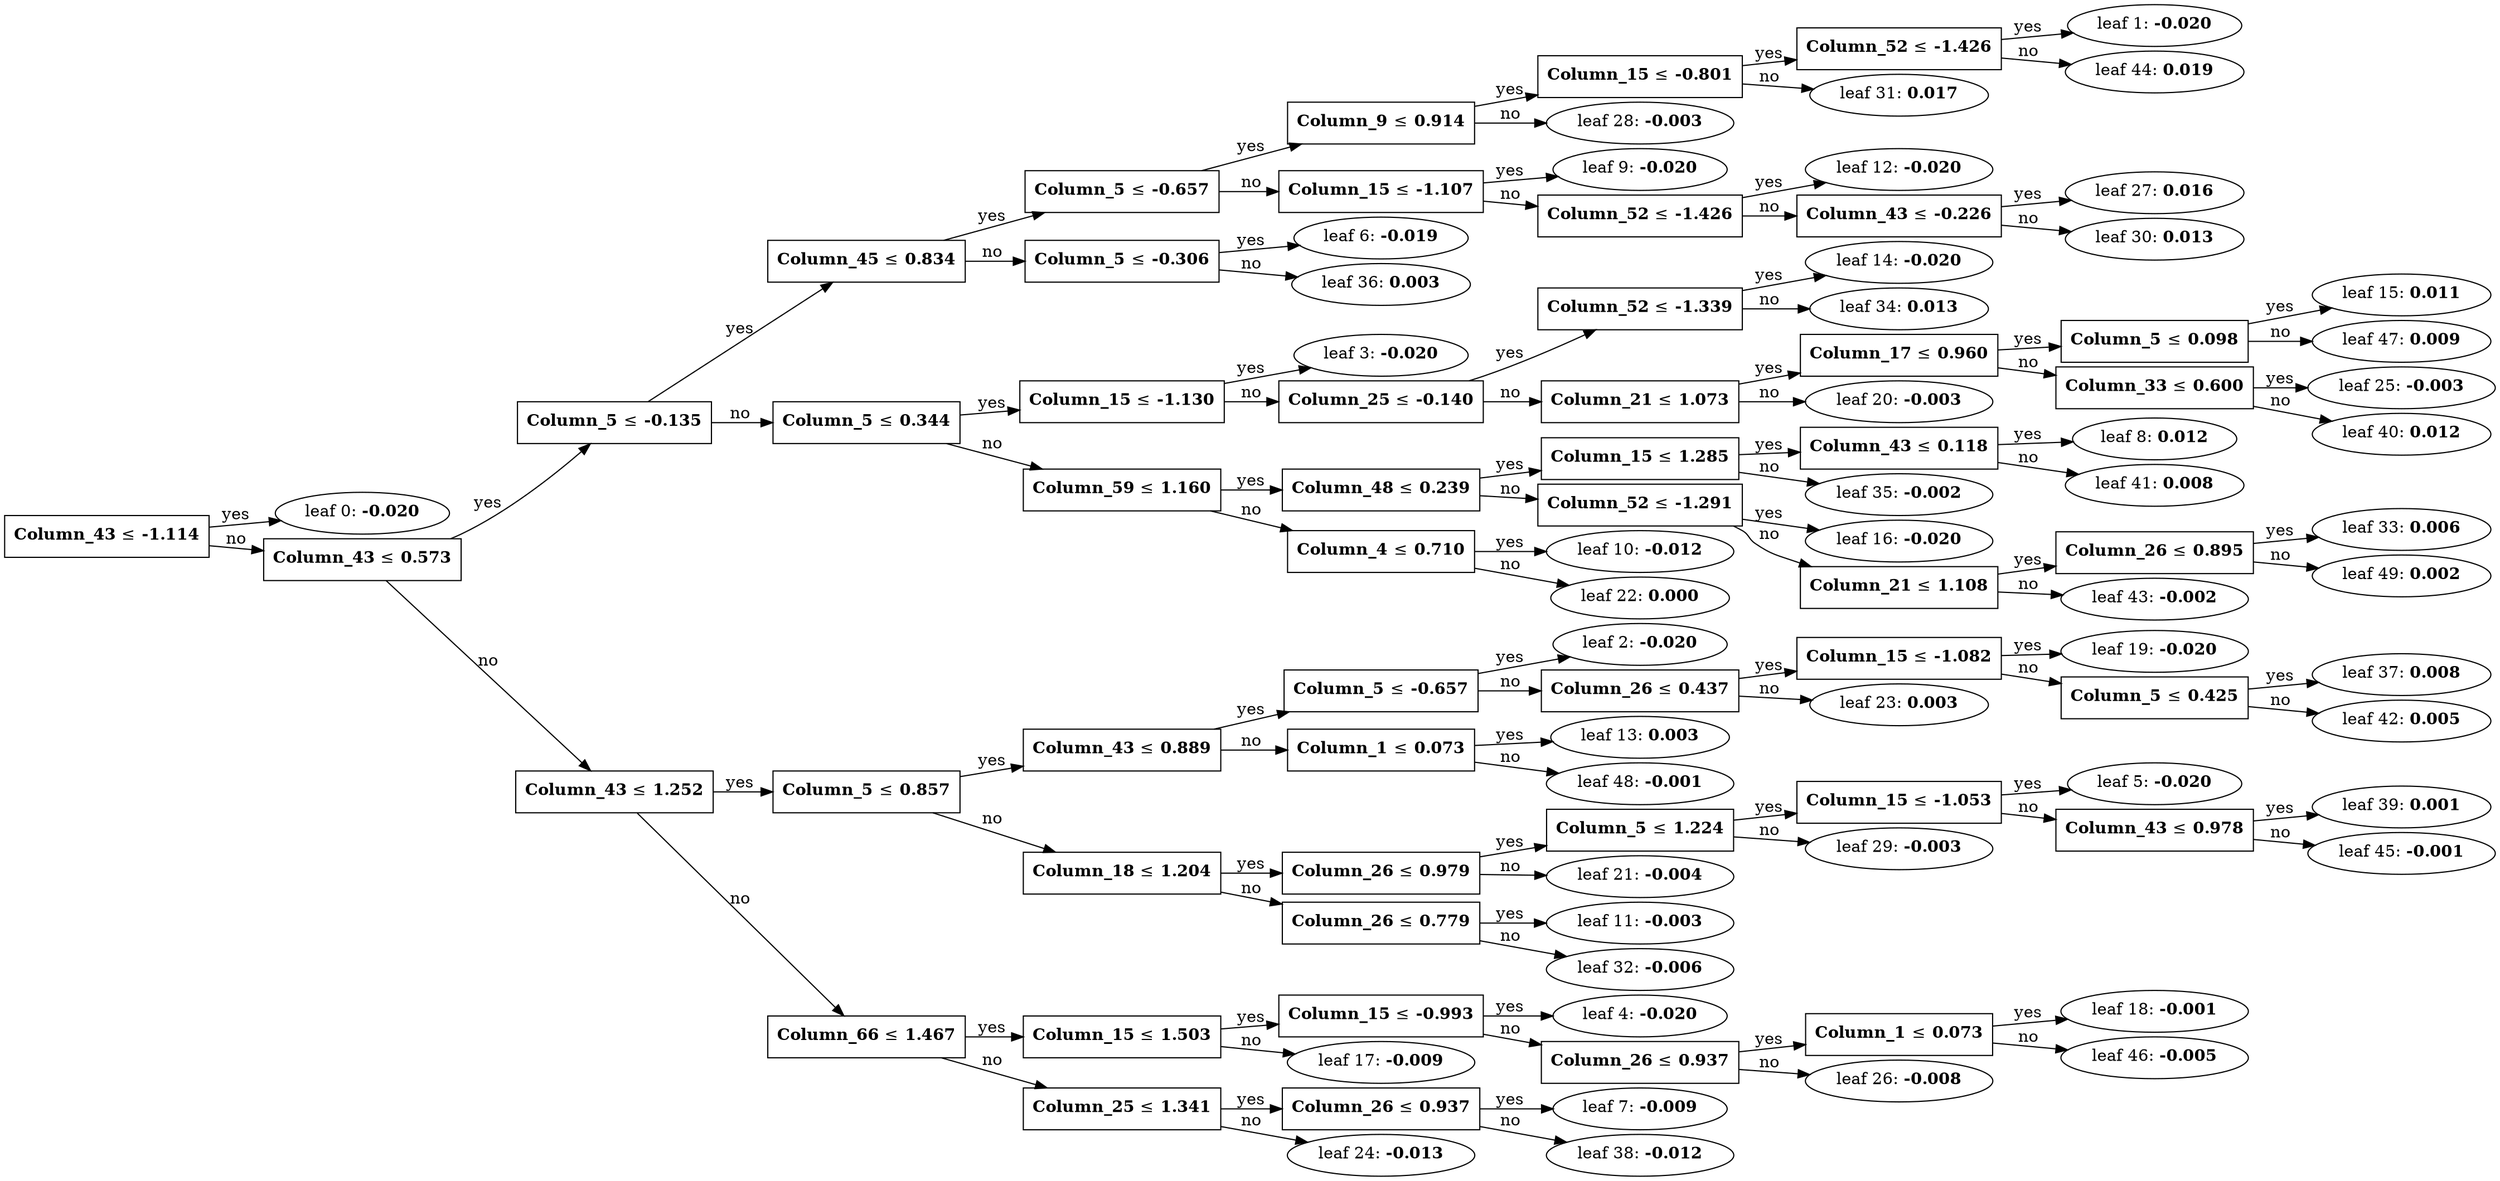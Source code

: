 digraph {
	graph [nodesep=0.05 rankdir=LR ranksep=0.3]
	split0 [label=<<B>Column_43</B> &#8804; <B>-1.114</B>> fillcolor=white shape=rectangle style=""]
	leaf0 [label=<leaf 0: <B>-0.020</B>>]
	split0 -> leaf0 [label=yes]
	split1 [label=<<B>Column_43</B> &#8804; <B>0.573</B>> fillcolor=white shape=rectangle style=""]
	split2 [label=<<B>Column_5</B> &#8804; <B>-0.135</B>> fillcolor=white shape=rectangle style=""]
	split5 [label=<<B>Column_45</B> &#8804; <B>0.834</B>> fillcolor=white shape=rectangle style=""]
	split8 [label=<<B>Column_5</B> &#8804; <B>-0.657</B>> fillcolor=white shape=rectangle style=""]
	split27 [label=<<B>Column_9</B> &#8804; <B>0.914</B>> fillcolor=white shape=rectangle style=""]
	split30 [label=<<B>Column_15</B> &#8804; <B>-0.801</B>> fillcolor=white shape=rectangle style=""]
	split43 [label=<<B>Column_52</B> &#8804; <B>-1.426</B>> fillcolor=white shape=rectangle style=""]
	leaf1 [label=<leaf 1: <B>-0.020</B>>]
	split43 -> leaf1 [label=yes]
	leaf44 [label=<leaf 44: <B>0.019</B>>]
	split43 -> leaf44 [label=no]
	split30 -> split43 [label=yes]
	leaf31 [label=<leaf 31: <B>0.017</B>>]
	split30 -> leaf31 [label=no]
	split27 -> split30 [label=yes]
	leaf28 [label=<leaf 28: <B>-0.003</B>>]
	split27 -> leaf28 [label=no]
	split8 -> split27 [label=yes]
	split11 [label=<<B>Column_15</B> &#8804; <B>-1.107</B>> fillcolor=white shape=rectangle style=""]
	leaf9 [label=<leaf 9: <B>-0.020</B>>]
	split11 -> leaf9 [label=yes]
	split26 [label=<<B>Column_52</B> &#8804; <B>-1.426</B>> fillcolor=white shape=rectangle style=""]
	leaf12 [label=<leaf 12: <B>-0.020</B>>]
	split26 -> leaf12 [label=yes]
	split29 [label=<<B>Column_43</B> &#8804; <B>-0.226</B>> fillcolor=white shape=rectangle style=""]
	leaf27 [label=<leaf 27: <B>0.016</B>>]
	split29 -> leaf27 [label=yes]
	leaf30 [label=<leaf 30: <B>0.013</B>>]
	split29 -> leaf30 [label=no]
	split26 -> split29 [label=no]
	split11 -> split26 [label=no]
	split8 -> split11 [label=no]
	split5 -> split8 [label=yes]
	split35 [label=<<B>Column_5</B> &#8804; <B>-0.306</B>> fillcolor=white shape=rectangle style=""]
	leaf6 [label=<leaf 6: <B>-0.019</B>>]
	split35 -> leaf6 [label=yes]
	leaf36 [label=<leaf 36: <B>0.003</B>>]
	split35 -> leaf36 [label=no]
	split5 -> split35 [label=no]
	split2 -> split5 [label=yes]
	split7 [label=<<B>Column_5</B> &#8804; <B>0.344</B>> fillcolor=white shape=rectangle style=""]
	split13 [label=<<B>Column_15</B> &#8804; <B>-1.130</B>> fillcolor=white shape=rectangle style=""]
	leaf3 [label=<leaf 3: <B>-0.020</B>>]
	split13 -> leaf3 [label=yes]
	split14 [label=<<B>Column_25</B> &#8804; <B>-0.140</B>> fillcolor=white shape=rectangle style=""]
	split33 [label=<<B>Column_52</B> &#8804; <B>-1.339</B>> fillcolor=white shape=rectangle style=""]
	leaf14 [label=<leaf 14: <B>-0.020</B>>]
	split33 -> leaf14 [label=yes]
	leaf34 [label=<leaf 34: <B>0.013</B>>]
	split33 -> leaf34 [label=no]
	split14 -> split33 [label=yes]
	split19 [label=<<B>Column_21</B> &#8804; <B>1.073</B>> fillcolor=white shape=rectangle style=""]
	split24 [label=<<B>Column_17</B> &#8804; <B>0.960</B>> fillcolor=white shape=rectangle style=""]
	split46 [label=<<B>Column_5</B> &#8804; <B>0.098</B>> fillcolor=white shape=rectangle style=""]
	leaf15 [label=<leaf 15: <B>0.011</B>>]
	split46 -> leaf15 [label=yes]
	leaf47 [label=<leaf 47: <B>0.009</B>>]
	split46 -> leaf47 [label=no]
	split24 -> split46 [label=yes]
	split39 [label=<<B>Column_33</B> &#8804; <B>0.600</B>> fillcolor=white shape=rectangle style=""]
	leaf25 [label=<leaf 25: <B>-0.003</B>>]
	split39 -> leaf25 [label=yes]
	leaf40 [label=<leaf 40: <B>0.012</B>>]
	split39 -> leaf40 [label=no]
	split24 -> split39 [label=no]
	split19 -> split24 [label=yes]
	leaf20 [label=<leaf 20: <B>-0.003</B>>]
	split19 -> leaf20 [label=no]
	split14 -> split19 [label=no]
	split13 -> split14 [label=no]
	split7 -> split13 [label=yes]
	split9 [label=<<B>Column_59</B> &#8804; <B>1.160</B>> fillcolor=white shape=rectangle style=""]
	split15 [label=<<B>Column_48</B> &#8804; <B>0.239</B>> fillcolor=white shape=rectangle style=""]
	split34 [label=<<B>Column_15</B> &#8804; <B>1.285</B>> fillcolor=white shape=rectangle style=""]
	split40 [label=<<B>Column_43</B> &#8804; <B>0.118</B>> fillcolor=white shape=rectangle style=""]
	leaf8 [label=<leaf 8: <B>0.012</B>>]
	split40 -> leaf8 [label=yes]
	leaf41 [label=<leaf 41: <B>0.008</B>>]
	split40 -> leaf41 [label=no]
	split34 -> split40 [label=yes]
	leaf35 [label=<leaf 35: <B>-0.002</B>>]
	split34 -> leaf35 [label=no]
	split15 -> split34 [label=yes]
	split32 [label=<<B>Column_52</B> &#8804; <B>-1.291</B>> fillcolor=white shape=rectangle style=""]
	leaf16 [label=<leaf 16: <B>-0.020</B>>]
	split32 -> leaf16 [label=yes]
	split42 [label=<<B>Column_21</B> &#8804; <B>1.108</B>> fillcolor=white shape=rectangle style=""]
	split48 [label=<<B>Column_26</B> &#8804; <B>0.895</B>> fillcolor=white shape=rectangle style=""]
	leaf33 [label=<leaf 33: <B>0.006</B>>]
	split48 -> leaf33 [label=yes]
	leaf49 [label=<leaf 49: <B>0.002</B>>]
	split48 -> leaf49 [label=no]
	split42 -> split48 [label=yes]
	leaf43 [label=<leaf 43: <B>-0.002</B>>]
	split42 -> leaf43 [label=no]
	split32 -> split42 [label=no]
	split15 -> split32 [label=no]
	split9 -> split15 [label=yes]
	split21 [label=<<B>Column_4</B> &#8804; <B>0.710</B>> fillcolor=white shape=rectangle style=""]
	leaf10 [label=<leaf 10: <B>-0.012</B>>]
	split21 -> leaf10 [label=yes]
	leaf22 [label=<leaf 22: <B>0.000</B>>]
	split21 -> leaf22 [label=no]
	split9 -> split21 [label=no]
	split7 -> split9 [label=no]
	split2 -> split7 [label=no]
	split1 -> split2 [label=yes]
	split3 [label=<<B>Column_43</B> &#8804; <B>1.252</B>> fillcolor=white shape=rectangle style=""]
	split4 [label=<<B>Column_5</B> &#8804; <B>0.857</B>> fillcolor=white shape=rectangle style=""]
	split12 [label=<<B>Column_43</B> &#8804; <B>0.889</B>> fillcolor=white shape=rectangle style=""]
	split18 [label=<<B>Column_5</B> &#8804; <B>-0.657</B>> fillcolor=white shape=rectangle style=""]
	leaf2 [label=<leaf 2: <B>-0.020</B>>]
	split18 -> leaf2 [label=yes]
	split22 [label=<<B>Column_26</B> &#8804; <B>0.437</B>> fillcolor=white shape=rectangle style=""]
	split36 [label=<<B>Column_15</B> &#8804; <B>-1.082</B>> fillcolor=white shape=rectangle style=""]
	leaf19 [label=<leaf 19: <B>-0.020</B>>]
	split36 -> leaf19 [label=yes]
	split41 [label=<<B>Column_5</B> &#8804; <B>0.425</B>> fillcolor=white shape=rectangle style=""]
	leaf37 [label=<leaf 37: <B>0.008</B>>]
	split41 -> leaf37 [label=yes]
	leaf42 [label=<leaf 42: <B>0.005</B>>]
	split41 -> leaf42 [label=no]
	split36 -> split41 [label=no]
	split22 -> split36 [label=yes]
	leaf23 [label=<leaf 23: <B>0.003</B>>]
	split22 -> leaf23 [label=no]
	split18 -> split22 [label=no]
	split12 -> split18 [label=yes]
	split47 [label=<<B>Column_1</B> &#8804; <B>0.073</B>> fillcolor=white shape=rectangle style=""]
	leaf13 [label=<leaf 13: <B>0.003</B>>]
	split47 -> leaf13 [label=yes]
	leaf48 [label=<leaf 48: <B>-0.001</B>>]
	split47 -> leaf48 [label=no]
	split12 -> split47 [label=no]
	split4 -> split12 [label=yes]
	split10 [label=<<B>Column_18</B> &#8804; <B>1.204</B>> fillcolor=white shape=rectangle style=""]
	split20 [label=<<B>Column_26</B> &#8804; <B>0.979</B>> fillcolor=white shape=rectangle style=""]
	split28 [label=<<B>Column_5</B> &#8804; <B>1.224</B>> fillcolor=white shape=rectangle style=""]
	split38 [label=<<B>Column_15</B> &#8804; <B>-1.053</B>> fillcolor=white shape=rectangle style=""]
	leaf5 [label=<leaf 5: <B>-0.020</B>>]
	split38 -> leaf5 [label=yes]
	split44 [label=<<B>Column_43</B> &#8804; <B>0.978</B>> fillcolor=white shape=rectangle style=""]
	leaf39 [label=<leaf 39: <B>0.001</B>>]
	split44 -> leaf39 [label=yes]
	leaf45 [label=<leaf 45: <B>-0.001</B>>]
	split44 -> leaf45 [label=no]
	split38 -> split44 [label=no]
	split28 -> split38 [label=yes]
	leaf29 [label=<leaf 29: <B>-0.003</B>>]
	split28 -> leaf29 [label=no]
	split20 -> split28 [label=yes]
	leaf21 [label=<leaf 21: <B>-0.004</B>>]
	split20 -> leaf21 [label=no]
	split10 -> split20 [label=yes]
	split31 [label=<<B>Column_26</B> &#8804; <B>0.779</B>> fillcolor=white shape=rectangle style=""]
	leaf11 [label=<leaf 11: <B>-0.003</B>>]
	split31 -> leaf11 [label=yes]
	leaf32 [label=<leaf 32: <B>-0.006</B>>]
	split31 -> leaf32 [label=no]
	split10 -> split31 [label=no]
	split4 -> split10 [label=no]
	split3 -> split4 [label=yes]
	split6 [label=<<B>Column_66</B> &#8804; <B>1.467</B>> fillcolor=white shape=rectangle style=""]
	split16 [label=<<B>Column_15</B> &#8804; <B>1.503</B>> fillcolor=white shape=rectangle style=""]
	split17 [label=<<B>Column_15</B> &#8804; <B>-0.993</B>> fillcolor=white shape=rectangle style=""]
	leaf4 [label=<leaf 4: <B>-0.020</B>>]
	split17 -> leaf4 [label=yes]
	split25 [label=<<B>Column_26</B> &#8804; <B>0.937</B>> fillcolor=white shape=rectangle style=""]
	split45 [label=<<B>Column_1</B> &#8804; <B>0.073</B>> fillcolor=white shape=rectangle style=""]
	leaf18 [label=<leaf 18: <B>-0.001</B>>]
	split45 -> leaf18 [label=yes]
	leaf46 [label=<leaf 46: <B>-0.005</B>>]
	split45 -> leaf46 [label=no]
	split25 -> split45 [label=yes]
	leaf26 [label=<leaf 26: <B>-0.008</B>>]
	split25 -> leaf26 [label=no]
	split17 -> split25 [label=no]
	split16 -> split17 [label=yes]
	leaf17 [label=<leaf 17: <B>-0.009</B>>]
	split16 -> leaf17 [label=no]
	split6 -> split16 [label=yes]
	split23 [label=<<B>Column_25</B> &#8804; <B>1.341</B>> fillcolor=white shape=rectangle style=""]
	split37 [label=<<B>Column_26</B> &#8804; <B>0.937</B>> fillcolor=white shape=rectangle style=""]
	leaf7 [label=<leaf 7: <B>-0.009</B>>]
	split37 -> leaf7 [label=yes]
	leaf38 [label=<leaf 38: <B>-0.012</B>>]
	split37 -> leaf38 [label=no]
	split23 -> split37 [label=yes]
	leaf24 [label=<leaf 24: <B>-0.013</B>>]
	split23 -> leaf24 [label=no]
	split6 -> split23 [label=no]
	split3 -> split6 [label=no]
	split1 -> split3 [label=no]
	split0 -> split1 [label=no]
}
